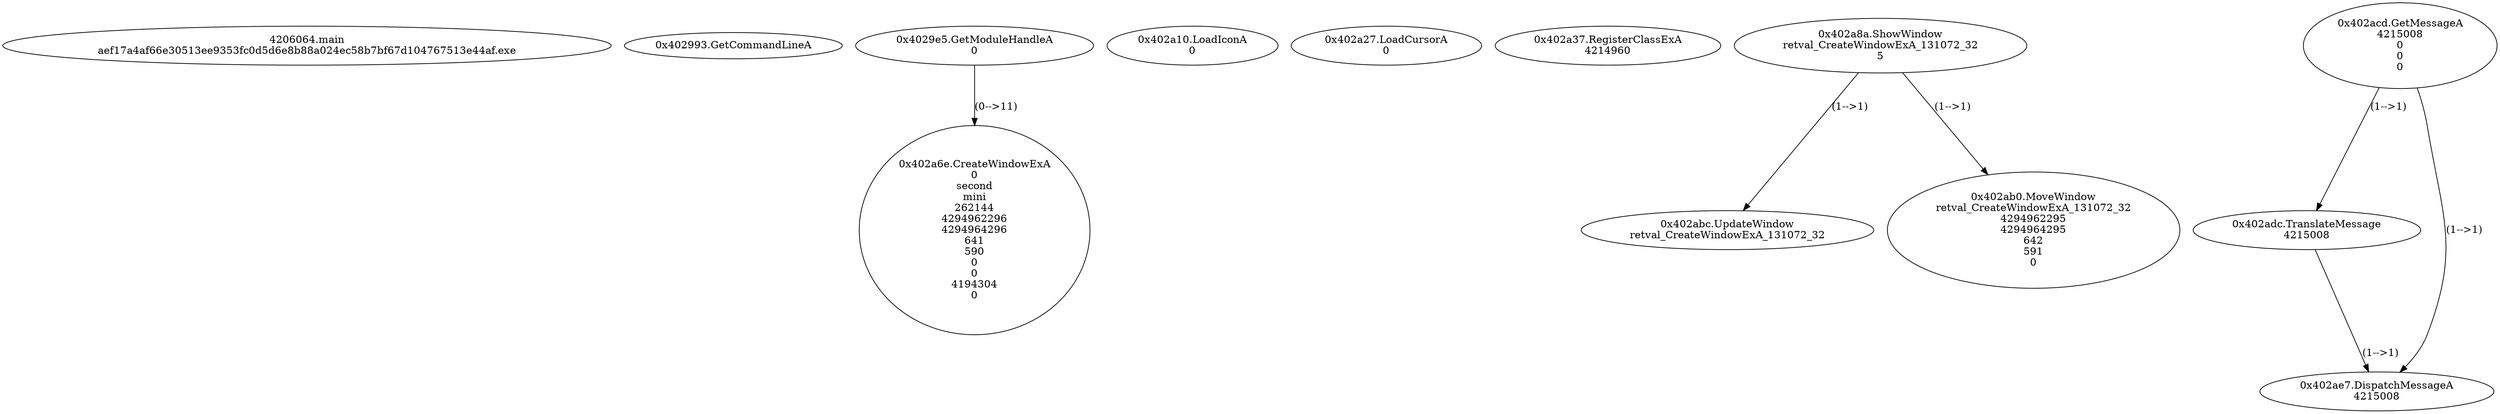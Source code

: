// Global SCDG with merge call
digraph {
	0 [label="4206064.main
aef17a4af66e30513ee9353fc0d5d6e8b88a024ec58b7bf67d104767513e44af.exe"]
	1 [label="0x402993.GetCommandLineA
"]
	2 [label="0x4029e5.GetModuleHandleA
0"]
	3 [label="0x402a10.LoadIconA
0
"]
	4 [label="0x402a27.LoadCursorA
0
"]
	5 [label="0x402a37.RegisterClassExA
4214960"]
	6 [label="0x402a6e.CreateWindowExA
0
second
mini
262144
4294962296
4294964296
641
590
0
0
4194304
0"]
	2 -> 6 [label="(0-->11)"]
	7 [label="0x402a8a.ShowWindow
retval_CreateWindowExA_131072_32
5"]
	8 [label="0x402abc.UpdateWindow
retval_CreateWindowExA_131072_32"]
	7 -> 8 [label="(1-->1)"]
	9 [label="0x402acd.GetMessageA
4215008
0
0
0"]
	10 [label="0x402adc.TranslateMessage
4215008"]
	9 -> 10 [label="(1-->1)"]
	11 [label="0x402ae7.DispatchMessageA
4215008"]
	9 -> 11 [label="(1-->1)"]
	10 -> 11 [label="(1-->1)"]
	12 [label="0x402ab0.MoveWindow
retval_CreateWindowExA_131072_32
4294962295
4294964295
642
591
0"]
	7 -> 12 [label="(1-->1)"]
}
